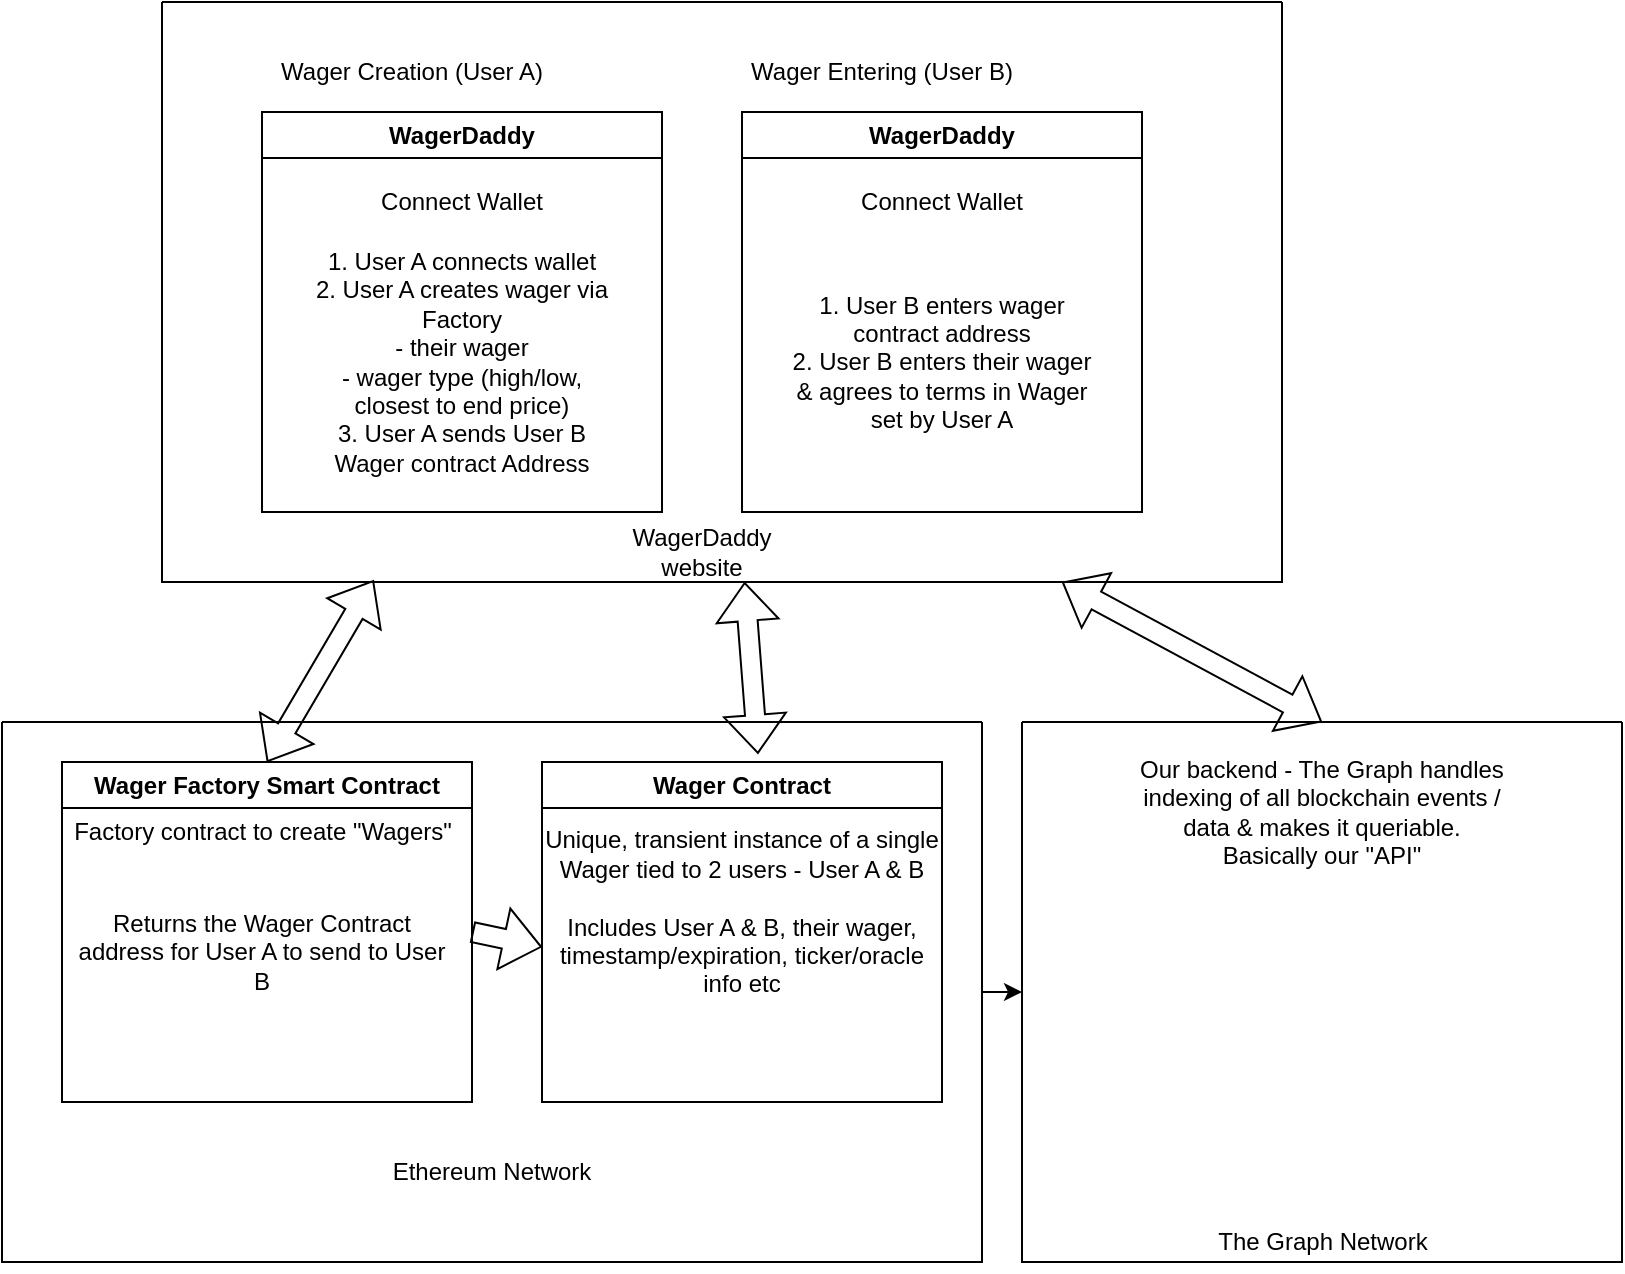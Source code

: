<mxfile version="20.8.10" type="device" pages="2"><diagram id="Zo1CdkuW3QPrE4qs2zUf" name="Page-1"><mxGraphModel dx="954" dy="480" grid="1" gridSize="10" guides="1" tooltips="1" connect="1" arrows="1" fold="1" page="1" pageScale="1" pageWidth="850" pageHeight="1100" background="none" math="0" shadow="0"><root><mxCell id="0"/><mxCell id="1" parent="0"/><mxCell id="P2nuNBmxAtKlt1iQ-5GM-7" value="" style="swimlane;startSize=0;" parent="1" vertex="1"><mxGeometry x="110" y="40" width="560" height="290" as="geometry"/></mxCell><mxCell id="P2nuNBmxAtKlt1iQ-5GM-1" value="WagerDaddy" style="swimlane;whiteSpace=wrap;html=1;" parent="P2nuNBmxAtKlt1iQ-5GM-7" vertex="1"><mxGeometry x="50" y="55" width="200" height="200" as="geometry"/></mxCell><mxCell id="P2nuNBmxAtKlt1iQ-5GM-2" value="Connect Wallet" style="text;html=1;strokeColor=none;fillColor=none;align=center;verticalAlign=middle;whiteSpace=wrap;rounded=0;" parent="P2nuNBmxAtKlt1iQ-5GM-1" vertex="1"><mxGeometry x="50" y="30" width="100" height="30" as="geometry"/></mxCell><mxCell id="P2nuNBmxAtKlt1iQ-5GM-3" value="1. User A connects wallet&lt;br&gt;2. User A creates wager via Factory&lt;br&gt;- their wager&lt;br&gt;- wager type (high/low, closest to end price)&lt;br&gt;3. User A sends User B Wager contract Address" style="text;html=1;strokeColor=none;fillColor=none;align=center;verticalAlign=middle;whiteSpace=wrap;rounded=0;" parent="P2nuNBmxAtKlt1iQ-5GM-1" vertex="1"><mxGeometry x="20" y="60" width="160" height="130" as="geometry"/></mxCell><mxCell id="P2nuNBmxAtKlt1iQ-5GM-4" value="WagerDaddy" style="swimlane;whiteSpace=wrap;html=1;" parent="P2nuNBmxAtKlt1iQ-5GM-7" vertex="1"><mxGeometry x="290" y="55" width="200" height="200" as="geometry"/></mxCell><mxCell id="P2nuNBmxAtKlt1iQ-5GM-5" value="Connect Wallet" style="text;html=1;strokeColor=none;fillColor=none;align=center;verticalAlign=middle;whiteSpace=wrap;rounded=0;" parent="P2nuNBmxAtKlt1iQ-5GM-4" vertex="1"><mxGeometry x="50" y="30" width="100" height="30" as="geometry"/></mxCell><mxCell id="P2nuNBmxAtKlt1iQ-5GM-6" value="1. User B enters wager contract address&lt;br&gt;2. User B enters their wager &amp;amp; agrees to terms in Wager set by User A" style="text;html=1;strokeColor=none;fillColor=none;align=center;verticalAlign=middle;whiteSpace=wrap;rounded=0;" parent="P2nuNBmxAtKlt1iQ-5GM-4" vertex="1"><mxGeometry x="20" y="60" width="160" height="130" as="geometry"/></mxCell><mxCell id="P2nuNBmxAtKlt1iQ-5GM-8" value="Wager Creation (User A)" style="text;html=1;strokeColor=none;fillColor=none;align=center;verticalAlign=middle;whiteSpace=wrap;rounded=0;" parent="P2nuNBmxAtKlt1iQ-5GM-7" vertex="1"><mxGeometry x="50" y="20" width="150" height="30" as="geometry"/></mxCell><mxCell id="P2nuNBmxAtKlt1iQ-5GM-9" value="Wager Entering (User B)" style="text;html=1;strokeColor=none;fillColor=none;align=center;verticalAlign=middle;whiteSpace=wrap;rounded=0;" parent="P2nuNBmxAtKlt1iQ-5GM-7" vertex="1"><mxGeometry x="290" y="20" width="140" height="30" as="geometry"/></mxCell><mxCell id="P2nuNBmxAtKlt1iQ-5GM-10" value="WagerDaddy website" style="text;html=1;strokeColor=none;fillColor=none;align=center;verticalAlign=middle;whiteSpace=wrap;rounded=0;" parent="P2nuNBmxAtKlt1iQ-5GM-7" vertex="1"><mxGeometry x="240" y="260" width="60" height="30" as="geometry"/></mxCell><mxCell id="P2nuNBmxAtKlt1iQ-5GM-33" style="edgeStyle=orthogonalEdgeStyle;rounded=0;orthogonalLoop=1;jettySize=auto;html=1;exitX=1;exitY=0.5;exitDx=0;exitDy=0;entryX=0;entryY=0.5;entryDx=0;entryDy=0;" parent="1" source="P2nuNBmxAtKlt1iQ-5GM-12" target="P2nuNBmxAtKlt1iQ-5GM-29" edge="1"><mxGeometry relative="1" as="geometry"/></mxCell><mxCell id="P2nuNBmxAtKlt1iQ-5GM-12" value="" style="swimlane;startSize=0;" parent="1" vertex="1"><mxGeometry x="30" y="400" width="490" height="270" as="geometry"/></mxCell><mxCell id="P2nuNBmxAtKlt1iQ-5GM-13" value="Ethereum Network" style="text;html=1;strokeColor=none;fillColor=none;align=center;verticalAlign=middle;whiteSpace=wrap;rounded=0;" parent="P2nuNBmxAtKlt1iQ-5GM-12" vertex="1"><mxGeometry x="175" y="210" width="140" height="30" as="geometry"/></mxCell><mxCell id="P2nuNBmxAtKlt1iQ-5GM-14" value="Wager Factory Smart Contract" style="swimlane;whiteSpace=wrap;html=1;" parent="P2nuNBmxAtKlt1iQ-5GM-12" vertex="1"><mxGeometry x="30" y="20" width="205" height="170" as="geometry"/></mxCell><mxCell id="P2nuNBmxAtKlt1iQ-5GM-15" value="Factory contract to create &quot;Wagers&quot;" style="text;html=1;align=center;verticalAlign=middle;resizable=0;points=[];autosize=1;strokeColor=none;fillColor=none;" parent="P2nuNBmxAtKlt1iQ-5GM-14" vertex="1"><mxGeometry x="-5" y="20" width="210" height="30" as="geometry"/></mxCell><mxCell id="P2nuNBmxAtKlt1iQ-5GM-25" value="Returns the Wager Contract address for User A to send to User B" style="text;html=1;strokeColor=none;fillColor=none;align=center;verticalAlign=middle;whiteSpace=wrap;rounded=0;" parent="P2nuNBmxAtKlt1iQ-5GM-14" vertex="1"><mxGeometry x="5" y="80" width="190" height="30" as="geometry"/></mxCell><mxCell id="P2nuNBmxAtKlt1iQ-5GM-20" value="Wager Contract" style="swimlane;whiteSpace=wrap;html=1;" parent="P2nuNBmxAtKlt1iQ-5GM-12" vertex="1"><mxGeometry x="270" y="20" width="200" height="170" as="geometry"/></mxCell><mxCell id="P2nuNBmxAtKlt1iQ-5GM-21" value="Unique, transient instance of a single Wager tied to 2 users - User A &amp;amp; B&lt;br&gt;&lt;br&gt;Includes User A &amp;amp; B, their wager, timestamp/expiration, ticker/oracle info etc" style="text;html=1;strokeColor=none;fillColor=none;align=center;verticalAlign=middle;whiteSpace=wrap;rounded=0;" parent="P2nuNBmxAtKlt1iQ-5GM-20" vertex="1"><mxGeometry y="40" width="200" height="70" as="geometry"/></mxCell><mxCell id="P2nuNBmxAtKlt1iQ-5GM-24" value="" style="shape=flexArrow;endArrow=classic;html=1;rounded=0;exitX=1;exitY=0.5;exitDx=0;exitDy=0;entryX=0;entryY=0.75;entryDx=0;entryDy=0;" parent="P2nuNBmxAtKlt1iQ-5GM-12" source="P2nuNBmxAtKlt1iQ-5GM-14" target="P2nuNBmxAtKlt1iQ-5GM-21" edge="1"><mxGeometry width="50" height="50" relative="1" as="geometry"><mxPoint x="370" y="80" as="sourcePoint"/><mxPoint x="420" y="30" as="targetPoint"/></mxGeometry></mxCell><mxCell id="P2nuNBmxAtKlt1iQ-5GM-22" value="" style="shape=flexArrow;endArrow=classic;startArrow=classic;html=1;rounded=0;exitX=0.5;exitY=0;exitDx=0;exitDy=0;entryX=0.189;entryY=0.997;entryDx=0;entryDy=0;entryPerimeter=0;" parent="1" source="P2nuNBmxAtKlt1iQ-5GM-14" target="P2nuNBmxAtKlt1iQ-5GM-7" edge="1"><mxGeometry width="100" height="100" relative="1" as="geometry"><mxPoint x="200" y="390" as="sourcePoint"/><mxPoint x="300" y="290" as="targetPoint"/></mxGeometry></mxCell><mxCell id="P2nuNBmxAtKlt1iQ-5GM-23" value="" style="shape=flexArrow;endArrow=classic;startArrow=classic;html=1;rounded=0;exitX=0.54;exitY=-0.024;exitDx=0;exitDy=0;exitPerimeter=0;" parent="1" source="P2nuNBmxAtKlt1iQ-5GM-20" target="P2nuNBmxAtKlt1iQ-5GM-7" edge="1"><mxGeometry width="100" height="100" relative="1" as="geometry"><mxPoint x="370" y="500" as="sourcePoint"/><mxPoint x="470" y="400" as="targetPoint"/></mxGeometry></mxCell><mxCell id="P2nuNBmxAtKlt1iQ-5GM-29" value="" style="swimlane;startSize=0;" parent="1" vertex="1"><mxGeometry x="540" y="400" width="300" height="270" as="geometry"/></mxCell><mxCell id="P2nuNBmxAtKlt1iQ-5GM-35" value="Our backend - The Graph handles indexing of all blockchain events / data &amp;amp; makes it queriable. Basically our &quot;API&quot;" style="text;html=1;strokeColor=none;fillColor=none;align=center;verticalAlign=middle;whiteSpace=wrap;rounded=0;" parent="P2nuNBmxAtKlt1iQ-5GM-29" vertex="1"><mxGeometry x="55" y="30" width="190" height="30" as="geometry"/></mxCell><mxCell id="P2nuNBmxAtKlt1iQ-5GM-31" value="The Graph Network" style="text;html=1;align=center;verticalAlign=middle;resizable=0;points=[];autosize=1;strokeColor=none;fillColor=none;" parent="1" vertex="1"><mxGeometry x="625" y="645" width="130" height="30" as="geometry"/></mxCell><mxCell id="P2nuNBmxAtKlt1iQ-5GM-36" value="" style="shape=flexArrow;endArrow=classic;startArrow=classic;html=1;rounded=0;exitX=0.5;exitY=0;exitDx=0;exitDy=0;" parent="1" source="P2nuNBmxAtKlt1iQ-5GM-29" edge="1"><mxGeometry width="100" height="100" relative="1" as="geometry"><mxPoint x="460" y="430" as="sourcePoint"/><mxPoint x="560" y="330" as="targetPoint"/></mxGeometry></mxCell></root></mxGraphModel></diagram><diagram id="7iegp9VCJVkhf7B6MbN5" name="Page-2"><mxGraphModel dx="954" dy="480" grid="1" gridSize="10" guides="1" tooltips="1" connect="1" arrows="1" fold="1" page="1" pageScale="1" pageWidth="850" pageHeight="1100" math="0" shadow="0"><root><mxCell id="0"/><mxCell id="1" parent="0"/><mxCell id="WlRcBu4MiZNcOrjR4DY8-1" value="1v1.bets" style="swimlane;" vertex="1" parent="1"><mxGeometry x="50" y="20" width="150" height="150" as="geometry"/></mxCell><mxCell id="WlRcBu4MiZNcOrjR4DY8-15" value="wager data" style="text;html=1;strokeColor=none;fillColor=none;align=center;verticalAlign=middle;whiteSpace=wrap;rounded=0;" vertex="1" parent="WlRcBu4MiZNcOrjR4DY8-1"><mxGeometry x="90" y="30" width="60" height="30" as="geometry"/></mxCell><mxCell id="WlRcBu4MiZNcOrjR4DY8-4" value="&lt;br&gt;&lt;br&gt;&lt;span style=&quot;white-space: pre;&quot;&gt;&#9;&lt;/span&gt;&lt;span style=&quot;white-space: pre;&quot;&gt;&#9;&lt;/span&gt;&lt;span style=&quot;white-space: pre;&quot;&gt;&#9;&lt;/span&gt;&lt;span style=&quot;white-space: pre;&quot;&gt;&#9;&lt;/span&gt;&lt;span style=&quot;white-space: pre;&quot;&gt;&#9;&lt;/span&gt;&lt;span style=&quot;white-space: pre;&quot;&gt;&#9;&lt;/span&gt;&lt;span style=&quot;white-space: pre;&quot;&gt;&#9;&lt;/span&gt;&lt;span style=&quot;white-space: pre;&quot;&gt;&#9;&lt;/span&gt;&lt;span style=&quot;white-space: pre;&quot;&gt;&#9;&lt;/span&gt;&lt;span style=&quot;white-space: pre;&quot;&gt;&#9;&lt;/span&gt;&lt;span style=&quot;white-space: pre;&quot;&gt;&#9;&lt;/span&gt;&lt;span style=&quot;white-space: pre;&quot;&gt;&#9;&lt;/span&gt;&lt;span style=&quot;white-space: pre;&quot;&gt;&#9;&lt;/span&gt;Ethereum Network" style="rounded=1;whiteSpace=wrap;html=1;absoluteArcSize=1;arcSize=14;strokeWidth=2;" vertex="1" parent="1"><mxGeometry x="130" y="240" width="630" height="180" as="geometry"/></mxCell><mxCell id="WlRcBu4MiZNcOrjR4DY8-3" value="The Graph" style="shape=cylinder3;whiteSpace=wrap;html=1;boundedLbl=1;backgroundOutline=1;size=15;lid=0;" vertex="1" parent="1"><mxGeometry x="630" y="130" width="100" height="140" as="geometry"/></mxCell><mxCell id="WlRcBu4MiZNcOrjR4DY8-5" value="" style="endArrow=classic;startArrow=classic;html=1;rounded=0;exitX=0.5;exitY=0;exitDx=0;exitDy=0;exitPerimeter=0;" edge="1" parent="1" source="WlRcBu4MiZNcOrjR4DY8-6"><mxGeometry width="50" height="50" relative="1" as="geometry"><mxPoint x="400" y="260" as="sourcePoint"/><mxPoint x="100" y="170" as="targetPoint"/></mxGeometry></mxCell><mxCell id="WlRcBu4MiZNcOrjR4DY8-6" value="WagerRegistry&lt;br&gt;- create&lt;br&gt;- settle&lt;br&gt;- enter&lt;br&gt;- void" style="shape=card;whiteSpace=wrap;html=1;" vertex="1" parent="1"><mxGeometry x="160" y="290" width="100" height="110" as="geometry"/></mxCell><mxCell id="WlRcBu4MiZNcOrjR4DY8-7" value="" style="endArrow=classic;startArrow=classic;html=1;rounded=0;entryX=0;entryY=0;entryDx=0;entryDy=15;entryPerimeter=0;exitX=1;exitY=0.5;exitDx=0;exitDy=0;" edge="1" parent="1" source="WlRcBu4MiZNcOrjR4DY8-15" target="WlRcBu4MiZNcOrjR4DY8-3"><mxGeometry width="50" height="50" relative="1" as="geometry"><mxPoint x="400" y="260" as="sourcePoint"/><mxPoint x="450" y="210" as="targetPoint"/></mxGeometry></mxCell><mxCell id="WlRcBu4MiZNcOrjR4DY8-8" value="WagerExecutor&lt;br&gt;- settleRange" style="shape=card;whiteSpace=wrap;html=1;" vertex="1" parent="1"><mxGeometry x="360" y="300" width="80" height="110" as="geometry"/></mxCell><mxCell id="WlRcBu4MiZNcOrjR4DY8-9" value="" style="endArrow=classic;startArrow=classic;html=1;rounded=0;exitX=0;exitY=0;exitDx=0;exitDy=70;exitPerimeter=0;entryX=1;entryY=0.5;entryDx=0;entryDy=0;entryPerimeter=0;" edge="1" parent="1" source="WlRcBu4MiZNcOrjR4DY8-8" target="WlRcBu4MiZNcOrjR4DY8-6"><mxGeometry width="50" height="50" relative="1" as="geometry"><mxPoint x="400" y="240" as="sourcePoint"/><mxPoint x="450" y="190" as="targetPoint"/><Array as="points"/></mxGeometry></mxCell><mxCell id="WlRcBu4MiZNcOrjR4DY8-11" value="ChainLink" style="shape=cylinder3;whiteSpace=wrap;html=1;boundedLbl=1;backgroundOutline=1;size=15;lid=0;" vertex="1" parent="1"><mxGeometry x="480" y="160" width="100" height="140" as="geometry"/></mxCell><mxCell id="WlRcBu4MiZNcOrjR4DY8-12" value="" style="endArrow=classic;startArrow=classic;html=1;rounded=0;exitX=0;exitY=0;exitDx=55;exitDy=0;exitPerimeter=0;entryX=-0.03;entryY=0.45;entryDx=0;entryDy=0;entryPerimeter=0;" edge="1" parent="1" source="WlRcBu4MiZNcOrjR4DY8-8" target="WlRcBu4MiZNcOrjR4DY8-11"><mxGeometry width="50" height="50" relative="1" as="geometry"><mxPoint x="400" y="240" as="sourcePoint"/><mxPoint x="450" y="190" as="targetPoint"/></mxGeometry></mxCell><mxCell id="WlRcBu4MiZNcOrjR4DY8-13" value="" style="endArrow=classic;startArrow=classic;html=1;rounded=0;exitX=1;exitY=0.5;exitDx=0;exitDy=0;exitPerimeter=0;entryX=-0.04;entryY=0.443;entryDx=0;entryDy=0;entryPerimeter=0;" edge="1" parent="1" source="WlRcBu4MiZNcOrjR4DY8-6" target="WlRcBu4MiZNcOrjR4DY8-11"><mxGeometry width="50" height="50" relative="1" as="geometry"><mxPoint x="400" y="240" as="sourcePoint"/><mxPoint x="450" y="190" as="targetPoint"/></mxGeometry></mxCell><mxCell id="WlRcBu4MiZNcOrjR4DY8-14" value="create&lt;br&gt;enter&lt;br&gt;settle&lt;br&gt;void" style="text;html=1;align=center;verticalAlign=middle;resizable=0;points=[];autosize=1;strokeColor=none;fillColor=none;" vertex="1" parent="1"><mxGeometry x="50" y="45" width="60" height="70" as="geometry"/></mxCell></root></mxGraphModel></diagram></mxfile>